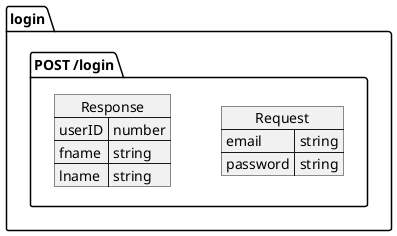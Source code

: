 @startuml loginEndpoint

package login {
    package "POST /login" {
        json "Request" as POSTLoginReq {
            "email": "string",
            "password": "string"
        }
        json "Response" as POSTLoginResp {
            "userID": "number",
            "fname": "string",
            "lname": "string"
        }
    }
}
@enduml